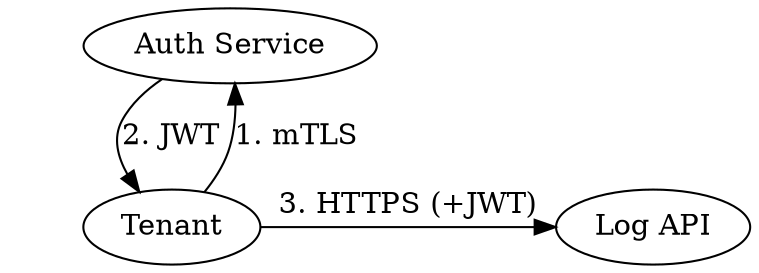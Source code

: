 digraph G {

  rank1 [label="" width=0 style=invis];
  rank2 [label="" width=0 style=invis];

  rank1 -> rank2 [style=invis];


  n_svc [label="Auth Service"];
  {
    rank=same;
    rankdir=LR;
    rank1 -> n_svc [style=invis];
  }

  n_tenant[label="Tenant"];
  n_provider[label="Log API"];
  {
    rank=same;
    rankdir=LR;
    rank2 -> n_tenant -> n_provider [style=invis];
  }

  n_tenant -> n_svc [label="1. mTLS"];
  n_svc -> n_tenant [label="2. JWT"];
  /* n_svc -> n_tenant [label="2. JWT" style=invis]; */

  n_tenant -> n_provider[label="3. HTTPS (+JWT)"];
  /* n_tenant -> n_provider[label="3. HTTPS (+JWT)" style=invis]; */

}
